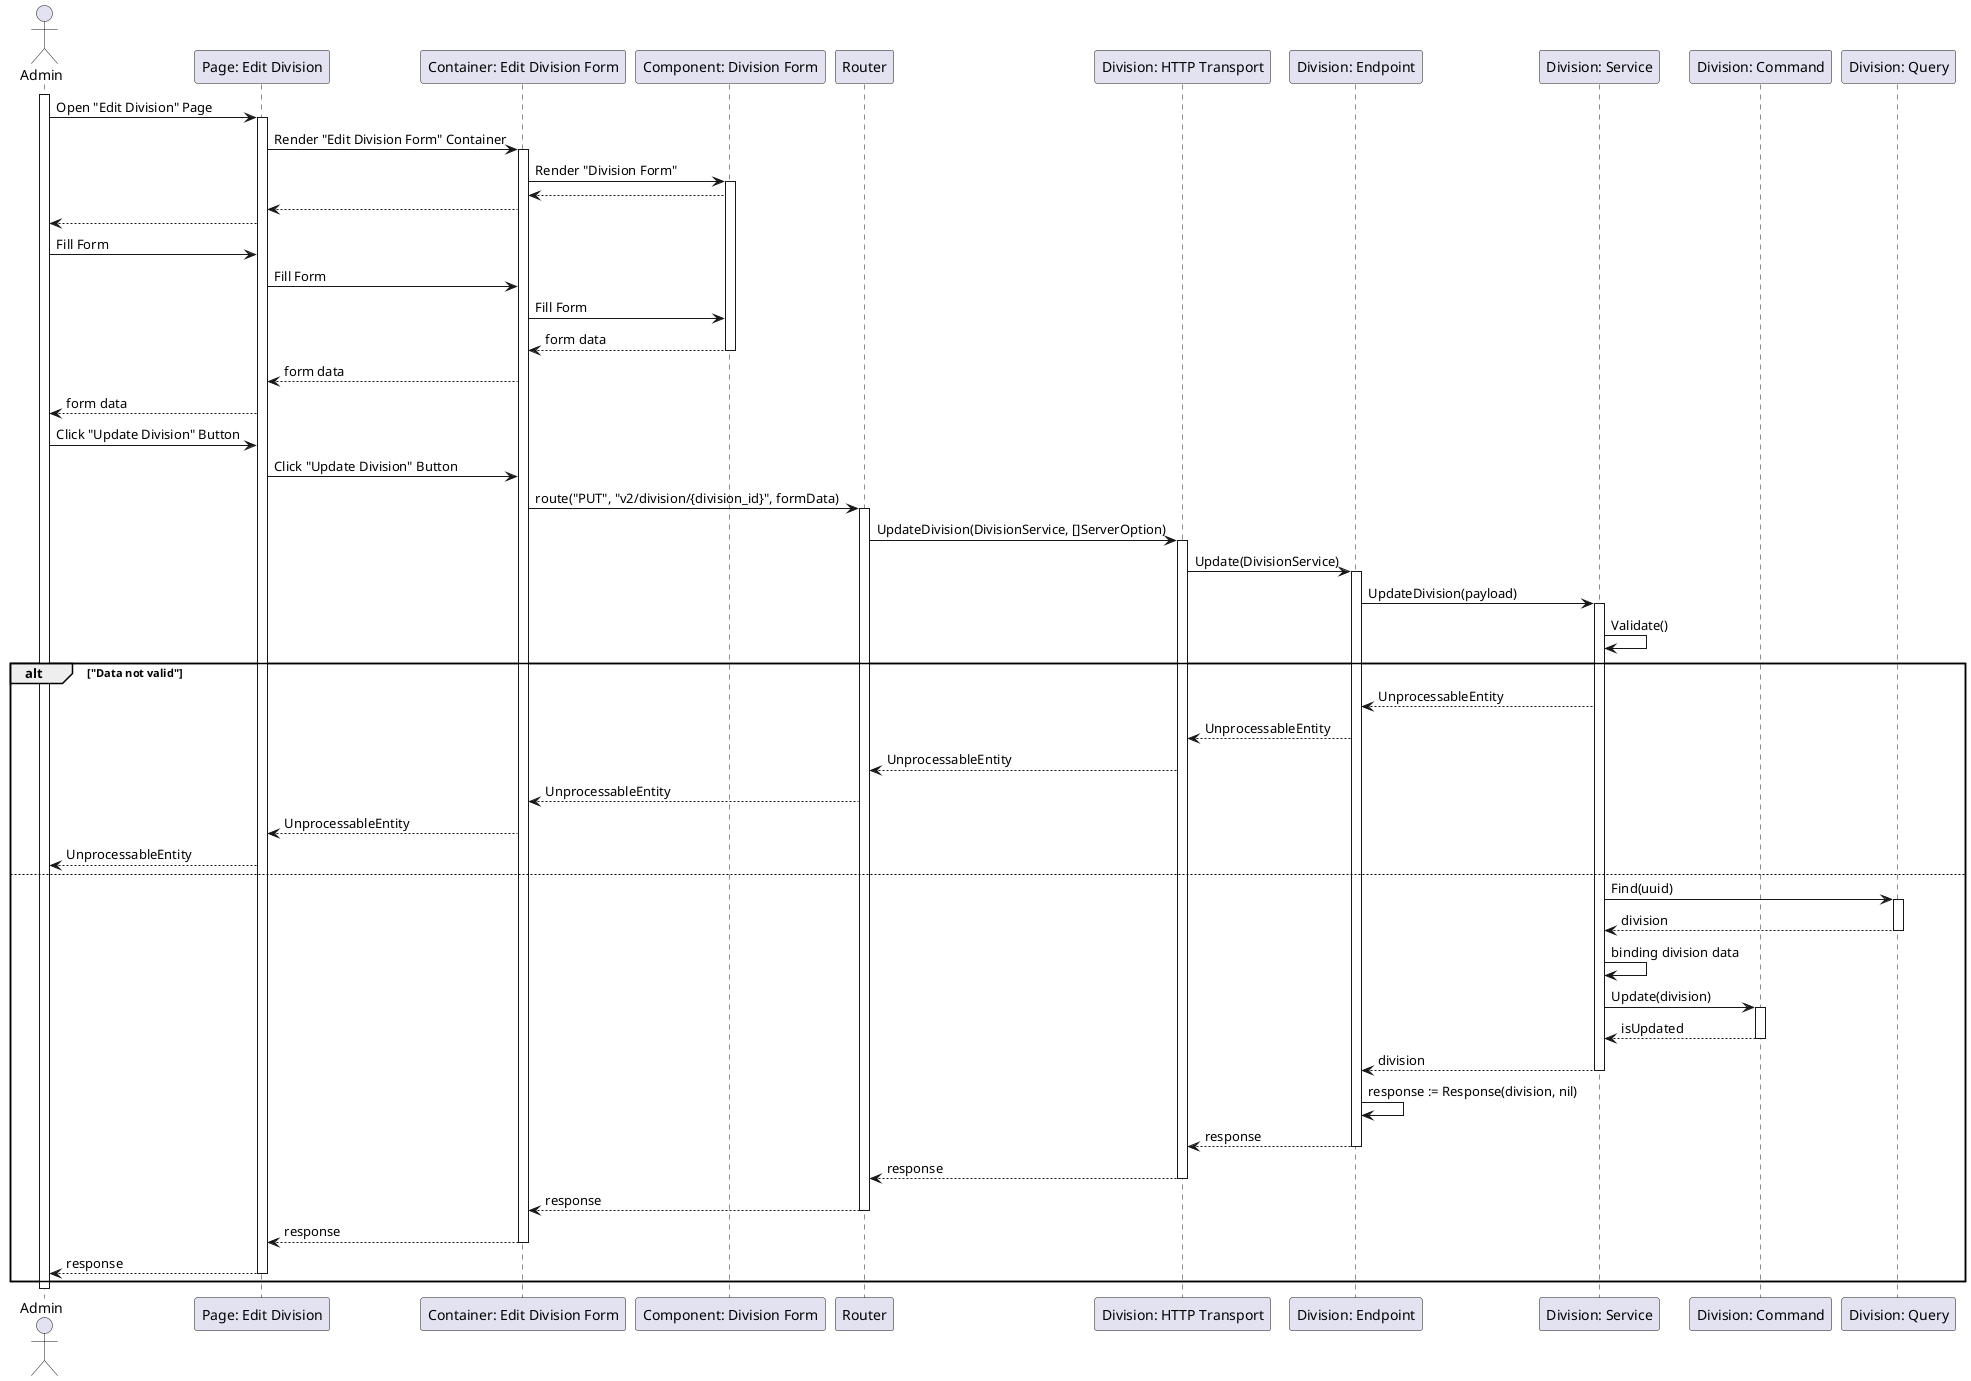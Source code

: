 @startuml UpdateDivision

actor Admin
participant "Page: Edit Division" as EditDivisionPage
participant "Container: Edit Division Form" as EditDivisionFormContainer
participant "Component: Division Form" as DivisionForm
participant "Router" as Router
participant "Division: HTTP Transport" as DivisionHTTPTransport
participant "Division: Endpoint" as DivisionEndpoint
participant "Division: Service" as DivisionService
participant "Division: Command" as DivisionCommand
participant "Division: Query" as DivisionQuery

activate Admin

Admin->EditDivisionPage: Open "Edit Division" Page
activate EditDivisionPage
EditDivisionPage->EditDivisionFormContainer: Render "Edit Division Form" Container
activate EditDivisionFormContainer
EditDivisionFormContainer->DivisionForm: Render "Division Form"
activate DivisionForm
DivisionForm-->EditDivisionFormContainer
EditDivisionFormContainer-->EditDivisionPage
EditDivisionPage-->Admin

Admin->EditDivisionPage: Fill Form
EditDivisionPage->EditDivisionFormContainer: Fill Form
EditDivisionFormContainer->DivisionForm: Fill Form
DivisionForm-->EditDivisionFormContainer: form data
deactivate DivisionForm
EditDivisionFormContainer-->EditDivisionPage: form data
EditDivisionPage-->Admin: form data

Admin->EditDivisionPage: Click "Update Division" Button
EditDivisionPage->EditDivisionFormContainer: Click "Update Division" Button
EditDivisionFormContainer->Router: route("PUT", "v2/division/{division_id}", formData)
activate Router
Router->DivisionHTTPTransport: UpdateDivision(DivisionService, []ServerOption)
activate DivisionHTTPTransport
DivisionHTTPTransport->DivisionEndpoint: Update(DivisionService)
activate DivisionEndpoint
DivisionEndpoint->DivisionService: UpdateDivision(payload)
activate DivisionService
DivisionService->DivisionService: Validate()

alt "Data not valid"
    DivisionService-->DivisionEndpoint: UnprocessableEntity
    DivisionEndpoint-->DivisionHTTPTransport: UnprocessableEntity
    DivisionHTTPTransport-->Router: UnprocessableEntity
    Router-->EditDivisionFormContainer: UnprocessableEntity
    EditDivisionFormContainer-->EditDivisionPage: UnprocessableEntity
    EditDivisionPage-->Admin: UnprocessableEntity
else
    DivisionService->DivisionQuery: Find(uuid)
    activate DivisionQuery
    DivisionQuery-->DivisionService: division
    deactivate DivisionQuery
    DivisionService->DivisionService: binding division data
    DivisionService->DivisionCommand: Update(division)
    activate DivisionCommand
    DivisionCommand-->DivisionService: isUpdated
    deactivate DivisionCommand
    DivisionService-->DivisionEndpoint: division
    deactivate DivisionService
    DivisionEndpoint->DivisionEndpoint: response := Response(division, nil)
    DivisionEndpoint-->DivisionHTTPTransport: response
    deactivate DivisionEndpoint
    DivisionHTTPTransport-->Router: response
    deactivate DivisionHTTPTransport
    Router-->EditDivisionFormContainer: response
    deactivate Router
    EditDivisionFormContainer-->EditDivisionPage: response
    deactivate EditDivisionFormContainer
    EditDivisionPage-->Admin: response
    deactivate EditDivisionPage
end

deactivate Admin

@enduml
